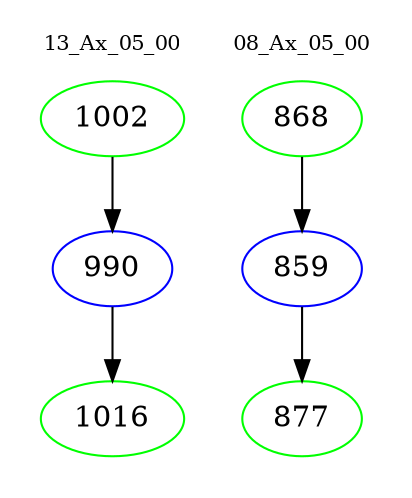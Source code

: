 digraph{
subgraph cluster_0 {
color = white
label = "13_Ax_05_00";
fontsize=10;
T0_1002 [label="1002", color="green"]
T0_1002 -> T0_990 [color="black"]
T0_990 [label="990", color="blue"]
T0_990 -> T0_1016 [color="black"]
T0_1016 [label="1016", color="green"]
}
subgraph cluster_1 {
color = white
label = "08_Ax_05_00";
fontsize=10;
T1_868 [label="868", color="green"]
T1_868 -> T1_859 [color="black"]
T1_859 [label="859", color="blue"]
T1_859 -> T1_877 [color="black"]
T1_877 [label="877", color="green"]
}
}
